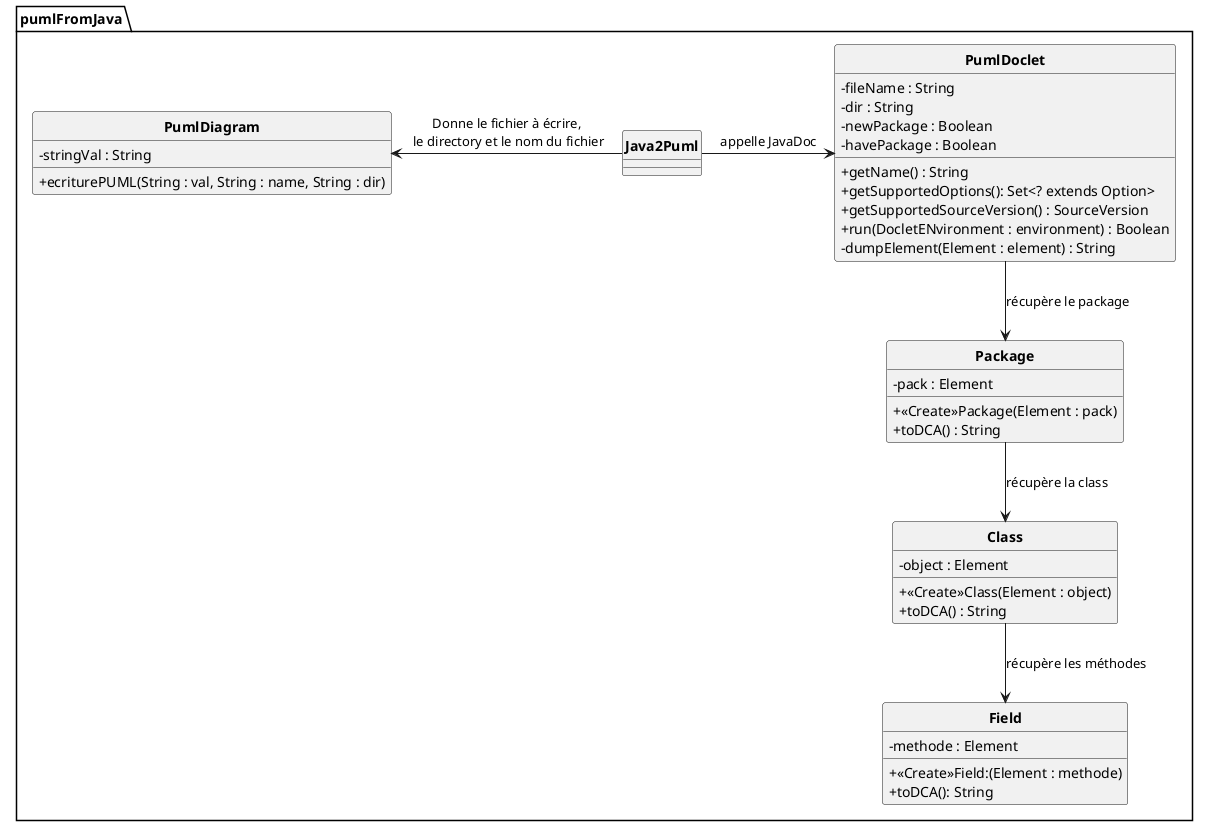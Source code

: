 @startuml
'https://plantuml.com/sequence-diagram

skinparam classAttributeIconSize 0
skinparam classFontStyle Bold
skinparam style strictuml

package pumlFromJava{
    class PumlDiagram{
        - stringVal : String
        + ecriturePUML(String : val, String : name, String : dir)
    }

    class Java2Puml{

    }

    class PumlDoclet{
        + getName() : String
        - fileName : String
        - dir : String
        + getSupportedOptions(): Set<? extends Option>
        + getSupportedSourceVersion() : SourceVersion
        + run(DocletENvironment : environment) : Boolean
        - newPackage : Boolean
        - havePackage : Boolean
        - dumpElement(Element : element) : String
    }

    class Package{
        -pack : Element
        +<<Create>>Package(Element : pack)
        +toDCA() : String
    }

    class Class{
        -object : Element
        +<<Create>>Class(Element : object)
        +toDCA() : String

    }

    class Field{
        -methode : Element
        +<<Create>>Field:(Element : methode)
        +toDCA(): String

    }

    PumlDiagram <-r- Java2Puml : Donne le fichier à écrire,\n le directory et le nom du fichier
    Java2Puml --r> PumlDoclet : appelle JavaDoc
    PumlDoclet --> Package : récupère le package
    Package --> Class : récupère la class
    Class --> Field : récupère les méthodes

}



@enduml